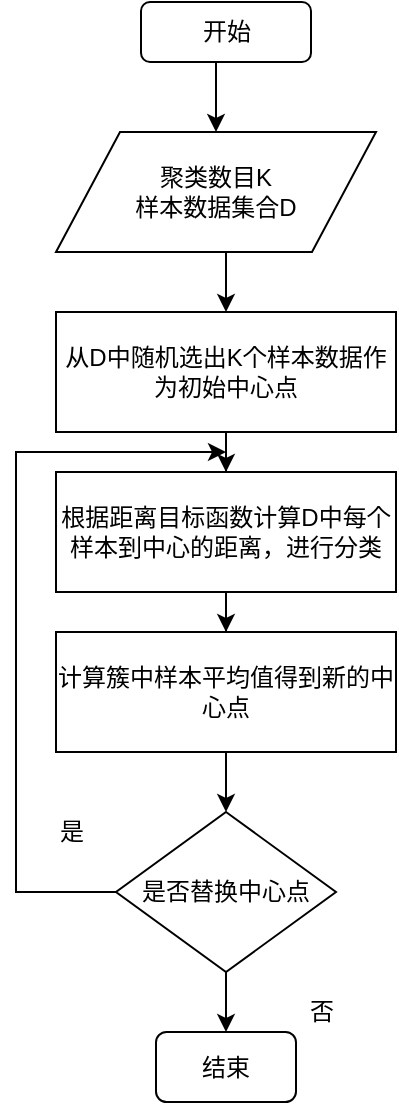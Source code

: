 <mxfile version="10.6.6" type="github"><diagram id="pP0fajwqkLnGf2CTRCAC" name="Page-1"><mxGraphModel dx="744" dy="606" grid="1" gridSize="10" guides="1" tooltips="1" connect="1" arrows="1" fold="1" page="1" pageScale="1" pageWidth="827" pageHeight="1169" math="0" shadow="0"><root><mxCell id="0"/><mxCell id="1" parent="0"/><mxCell id="M0JX2RV7zegKZM1Et0md-4" value="聚类数目K&lt;br&gt;样本数据集合D&lt;br&gt;" style="shape=parallelogram;perimeter=parallelogramPerimeter;whiteSpace=wrap;html=1;" vertex="1" parent="1"><mxGeometry x="160" y="90" width="160" height="60" as="geometry"/></mxCell><mxCell id="M0JX2RV7zegKZM1Et0md-10" value="" style="edgeStyle=orthogonalEdgeStyle;rounded=0;orthogonalLoop=1;jettySize=auto;html=1;" edge="1" parent="1" source="M0JX2RV7zegKZM1Et0md-8" target="M0JX2RV7zegKZM1Et0md-9"><mxGeometry relative="1" as="geometry"/></mxCell><mxCell id="M0JX2RV7zegKZM1Et0md-13" value="" style="edgeStyle=orthogonalEdgeStyle;rounded=0;orthogonalLoop=1;jettySize=auto;html=1;" edge="1" parent="1" source="M0JX2RV7zegKZM1Et0md-9" target="M0JX2RV7zegKZM1Et0md-12"><mxGeometry relative="1" as="geometry"/></mxCell><mxCell id="M0JX2RV7zegKZM1Et0md-9" value="根据距离目标函数计算D中每个样本到中心的距离，进行分类" style="rounded=0;whiteSpace=wrap;html=1;" vertex="1" parent="1"><mxGeometry x="160" y="260" width="170" height="60" as="geometry"/></mxCell><mxCell id="M0JX2RV7zegKZM1Et0md-15" value="" style="edgeStyle=orthogonalEdgeStyle;rounded=0;orthogonalLoop=1;jettySize=auto;html=1;" edge="1" parent="1" source="M0JX2RV7zegKZM1Et0md-12" target="M0JX2RV7zegKZM1Et0md-14"><mxGeometry relative="1" as="geometry"/></mxCell><mxCell id="M0JX2RV7zegKZM1Et0md-12" value="计算簇中样本平均值得到新的中心点" style="rounded=0;whiteSpace=wrap;html=1;" vertex="1" parent="1"><mxGeometry x="160" y="340" width="170" height="60" as="geometry"/></mxCell><mxCell id="M0JX2RV7zegKZM1Et0md-8" value="从D中随机选出K个样本数据作为初始中心点" style="rounded=0;whiteSpace=wrap;html=1;" vertex="1" parent="1"><mxGeometry x="160" y="180" width="170" height="60" as="geometry"/></mxCell><mxCell id="M0JX2RV7zegKZM1Et0md-11" value="" style="edgeStyle=orthogonalEdgeStyle;rounded=0;orthogonalLoop=1;jettySize=auto;html=1;" edge="1" parent="1" source="M0JX2RV7zegKZM1Et0md-4" target="M0JX2RV7zegKZM1Et0md-8"><mxGeometry relative="1" as="geometry"><mxPoint x="220" y="150" as="sourcePoint"/><mxPoint x="220" y="230" as="targetPoint"/><Array as="points"><mxPoint x="245" y="160"/><mxPoint x="245" y="160"/></Array></mxGeometry></mxCell><mxCell id="M0JX2RV7zegKZM1Et0md-36" style="edgeStyle=orthogonalEdgeStyle;rounded=0;orthogonalLoop=1;jettySize=auto;html=1;exitX=0.5;exitY=1;exitDx=0;exitDy=0;entryX=1;entryY=0.5;entryDx=0;entryDy=0;" edge="1" parent="1" source="M0JX2RV7zegKZM1Et0md-14" target="M0JX2RV7zegKZM1Et0md-22"><mxGeometry relative="1" as="geometry"/></mxCell><mxCell id="M0JX2RV7zegKZM1Et0md-37" style="edgeStyle=orthogonalEdgeStyle;rounded=0;orthogonalLoop=1;jettySize=auto;html=1;exitX=0;exitY=0.5;exitDx=0;exitDy=0;" edge="1" parent="1" source="M0JX2RV7zegKZM1Et0md-14"><mxGeometry relative="1" as="geometry"><mxPoint x="245" y="250" as="targetPoint"/><Array as="points"><mxPoint x="140" y="470"/><mxPoint x="140" y="250"/><mxPoint x="160" y="250"/></Array></mxGeometry></mxCell><mxCell id="M0JX2RV7zegKZM1Et0md-14" value="是否替换中心点" style="rhombus;whiteSpace=wrap;html=1;" vertex="1" parent="1"><mxGeometry x="190" y="430" width="110" height="80" as="geometry"/></mxCell><mxCell id="M0JX2RV7zegKZM1Et0md-17" value="是" style="text;html=1;resizable=0;points=[];autosize=1;align=left;verticalAlign=top;spacingTop=-4;" vertex="1" parent="1"><mxGeometry x="160" y="430" width="30" height="20" as="geometry"/></mxCell><mxCell id="M0JX2RV7zegKZM1Et0md-19" value="否" style="text;html=1;resizable=0;points=[];autosize=1;align=left;verticalAlign=top;spacingTop=-4;" vertex="1" parent="1"><mxGeometry x="285" y="520" width="30" height="20" as="geometry"/></mxCell><mxCell id="M0JX2RV7zegKZM1Et0md-22" value="结束" style="rounded=1;whiteSpace=wrap;html=1;direction=north;" vertex="1" parent="1"><mxGeometry x="210" y="540" width="70" height="35" as="geometry"/></mxCell><mxCell id="M0JX2RV7zegKZM1Et0md-32" style="edgeStyle=orthogonalEdgeStyle;rounded=0;orthogonalLoop=1;jettySize=auto;html=1;exitX=0.5;exitY=1;exitDx=0;exitDy=0;entryX=0.5;entryY=0;entryDx=0;entryDy=0;" edge="1" parent="1" source="M0JX2RV7zegKZM1Et0md-29" target="M0JX2RV7zegKZM1Et0md-4"><mxGeometry relative="1" as="geometry"/></mxCell><mxCell id="M0JX2RV7zegKZM1Et0md-29" value="开始" style="rounded=1;whiteSpace=wrap;html=1;" vertex="1" parent="1"><mxGeometry x="202.5" y="25" width="85" height="30" as="geometry"/></mxCell></root></mxGraphModel></diagram></mxfile>